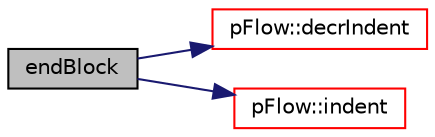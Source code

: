 digraph "endBlock"
{
 // LATEX_PDF_SIZE
  edge [fontname="Helvetica",fontsize="10",labelfontname="Helvetica",labelfontsize="10"];
  node [fontname="Helvetica",fontsize="10",shape=record];
  rankdir="LR";
  Node1 [label="endBlock",height=0.2,width=0.4,color="black", fillcolor="grey75", style="filled", fontcolor="black",tooltip="Write end block group Decrements indentation, adds newline."];
  Node1 -> Node2 [color="midnightblue",fontsize="10",style="solid",fontname="Helvetica"];
  Node2 [label="pFlow::decrIndent",height=0.2,width=0.4,color="red", fillcolor="white", style="filled",URL="$namespacepFlow.html#a7d87392ade029114acbbf97fba2aa10d",tooltip="Decrement the indent level."];
  Node1 -> Node4 [color="midnightblue",fontsize="10",style="solid",fontname="Helvetica"];
  Node4 [label="pFlow::indent",height=0.2,width=0.4,color="red", fillcolor="white", style="filled",URL="$namespacepFlow.html#a34575f136660c0751d5496604fcf2a11",tooltip="Indent stream."];
}
